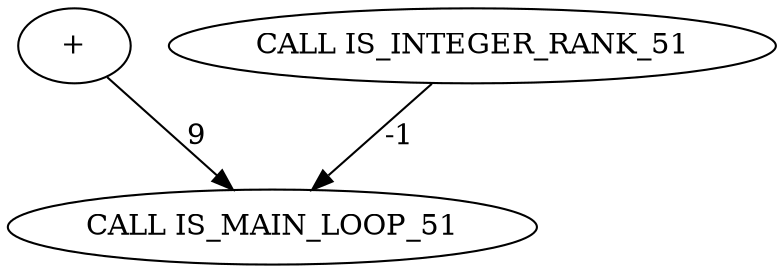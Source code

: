 digraph {
	is_A_INST_722 [label="CALL IS_MAIN_LOOP_51" cost=0]
	is_A_INST_719 [label="+" cost=261]
	is_A_INST_709 [label="CALL IS_INTEGER_RANK_51" cost=0]
	is_A_INST_719 -> is_A_INST_722 [label=9 cost=9]
	is_A_INST_709 -> is_A_INST_722 [label=-1 cost=-1]
}

